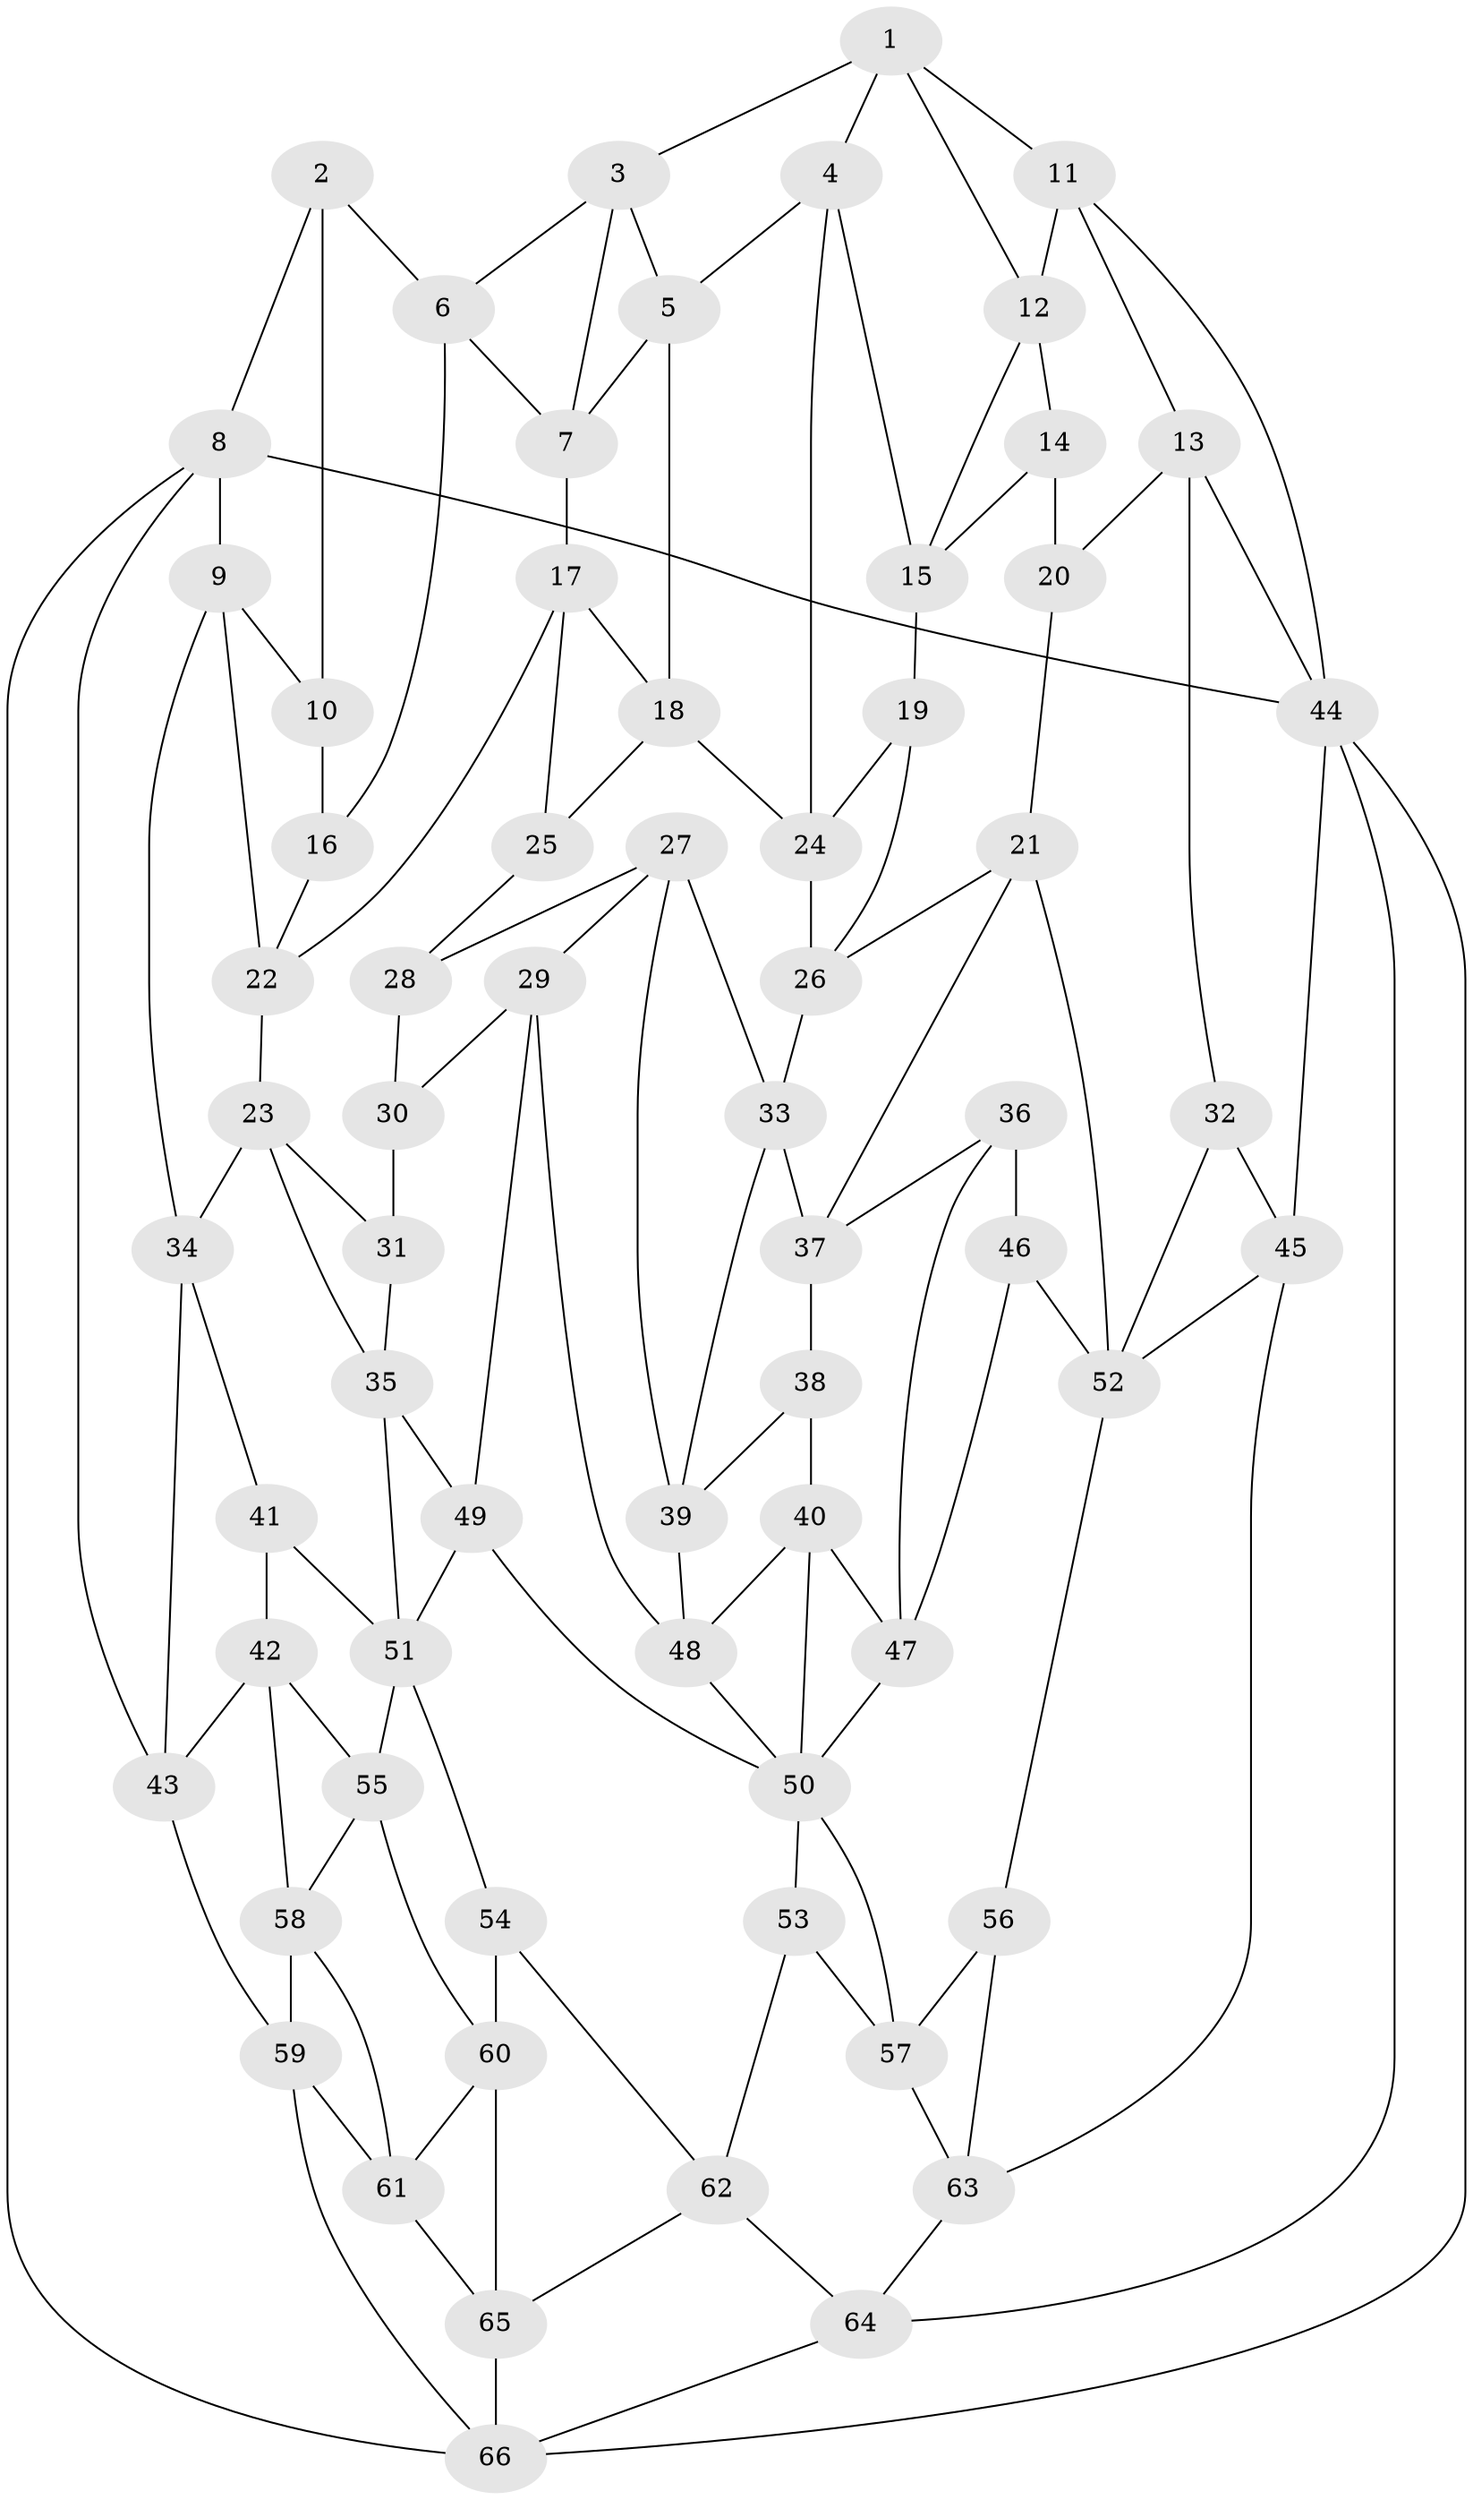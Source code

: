 // original degree distribution, {3: 0.015151515151515152, 4: 0.20454545454545456, 5: 0.5909090909090909, 6: 0.1893939393939394}
// Generated by graph-tools (version 1.1) at 2025/27/03/09/25 03:27:11]
// undirected, 66 vertices, 127 edges
graph export_dot {
graph [start="1"]
  node [color=gray90,style=filled];
  1;
  2;
  3;
  4;
  5;
  6;
  7;
  8;
  9;
  10;
  11;
  12;
  13;
  14;
  15;
  16;
  17;
  18;
  19;
  20;
  21;
  22;
  23;
  24;
  25;
  26;
  27;
  28;
  29;
  30;
  31;
  32;
  33;
  34;
  35;
  36;
  37;
  38;
  39;
  40;
  41;
  42;
  43;
  44;
  45;
  46;
  47;
  48;
  49;
  50;
  51;
  52;
  53;
  54;
  55;
  56;
  57;
  58;
  59;
  60;
  61;
  62;
  63;
  64;
  65;
  66;
  1 -- 3 [weight=1.0];
  1 -- 4 [weight=1.0];
  1 -- 11 [weight=1.0];
  1 -- 12 [weight=1.0];
  2 -- 6 [weight=1.0];
  2 -- 8 [weight=1.0];
  2 -- 10 [weight=1.0];
  3 -- 5 [weight=1.0];
  3 -- 6 [weight=1.0];
  3 -- 7 [weight=1.0];
  4 -- 5 [weight=1.0];
  4 -- 15 [weight=1.0];
  4 -- 24 [weight=1.0];
  5 -- 7 [weight=1.0];
  5 -- 18 [weight=1.0];
  6 -- 7 [weight=1.0];
  6 -- 16 [weight=1.0];
  7 -- 17 [weight=1.0];
  8 -- 9 [weight=1.0];
  8 -- 43 [weight=1.0];
  8 -- 44 [weight=1.0];
  8 -- 66 [weight=1.0];
  9 -- 10 [weight=1.0];
  9 -- 22 [weight=1.0];
  9 -- 34 [weight=1.0];
  10 -- 16 [weight=2.0];
  11 -- 12 [weight=1.0];
  11 -- 13 [weight=1.0];
  11 -- 44 [weight=1.0];
  12 -- 14 [weight=1.0];
  12 -- 15 [weight=1.0];
  13 -- 20 [weight=1.0];
  13 -- 32 [weight=1.0];
  13 -- 44 [weight=1.0];
  14 -- 15 [weight=1.0];
  14 -- 20 [weight=2.0];
  15 -- 19 [weight=1.0];
  16 -- 22 [weight=1.0];
  17 -- 18 [weight=1.0];
  17 -- 22 [weight=1.0];
  17 -- 25 [weight=1.0];
  18 -- 24 [weight=1.0];
  18 -- 25 [weight=1.0];
  19 -- 24 [weight=1.0];
  19 -- 26 [weight=1.0];
  20 -- 21 [weight=1.0];
  21 -- 26 [weight=1.0];
  21 -- 37 [weight=1.0];
  21 -- 52 [weight=1.0];
  22 -- 23 [weight=1.0];
  23 -- 31 [weight=1.0];
  23 -- 34 [weight=1.0];
  23 -- 35 [weight=1.0];
  24 -- 26 [weight=1.0];
  25 -- 28 [weight=2.0];
  26 -- 33 [weight=1.0];
  27 -- 28 [weight=1.0];
  27 -- 29 [weight=1.0];
  27 -- 33 [weight=1.0];
  27 -- 39 [weight=1.0];
  28 -- 30 [weight=1.0];
  29 -- 30 [weight=1.0];
  29 -- 48 [weight=1.0];
  29 -- 49 [weight=1.0];
  30 -- 31 [weight=2.0];
  31 -- 35 [weight=1.0];
  32 -- 45 [weight=1.0];
  32 -- 52 [weight=1.0];
  33 -- 37 [weight=1.0];
  33 -- 39 [weight=1.0];
  34 -- 41 [weight=1.0];
  34 -- 43 [weight=1.0];
  35 -- 49 [weight=1.0];
  35 -- 51 [weight=1.0];
  36 -- 37 [weight=1.0];
  36 -- 46 [weight=1.0];
  36 -- 47 [weight=1.0];
  37 -- 38 [weight=1.0];
  38 -- 39 [weight=1.0];
  38 -- 40 [weight=1.0];
  39 -- 48 [weight=1.0];
  40 -- 47 [weight=1.0];
  40 -- 48 [weight=1.0];
  40 -- 50 [weight=1.0];
  41 -- 42 [weight=1.0];
  41 -- 51 [weight=2.0];
  42 -- 43 [weight=1.0];
  42 -- 55 [weight=1.0];
  42 -- 58 [weight=1.0];
  43 -- 59 [weight=1.0];
  44 -- 45 [weight=1.0];
  44 -- 64 [weight=1.0];
  44 -- 66 [weight=1.0];
  45 -- 52 [weight=1.0];
  45 -- 63 [weight=1.0];
  46 -- 47 [weight=1.0];
  46 -- 52 [weight=2.0];
  47 -- 50 [weight=1.0];
  48 -- 50 [weight=1.0];
  49 -- 50 [weight=1.0];
  49 -- 51 [weight=1.0];
  50 -- 53 [weight=1.0];
  50 -- 57 [weight=1.0];
  51 -- 54 [weight=1.0];
  51 -- 55 [weight=1.0];
  52 -- 56 [weight=1.0];
  53 -- 57 [weight=1.0];
  53 -- 62 [weight=1.0];
  54 -- 60 [weight=1.0];
  54 -- 62 [weight=1.0];
  55 -- 58 [weight=1.0];
  55 -- 60 [weight=1.0];
  56 -- 57 [weight=1.0];
  56 -- 63 [weight=1.0];
  57 -- 63 [weight=1.0];
  58 -- 59 [weight=1.0];
  58 -- 61 [weight=1.0];
  59 -- 61 [weight=1.0];
  59 -- 66 [weight=1.0];
  60 -- 61 [weight=1.0];
  60 -- 65 [weight=1.0];
  61 -- 65 [weight=1.0];
  62 -- 64 [weight=1.0];
  62 -- 65 [weight=1.0];
  63 -- 64 [weight=1.0];
  64 -- 66 [weight=1.0];
  65 -- 66 [weight=1.0];
}

